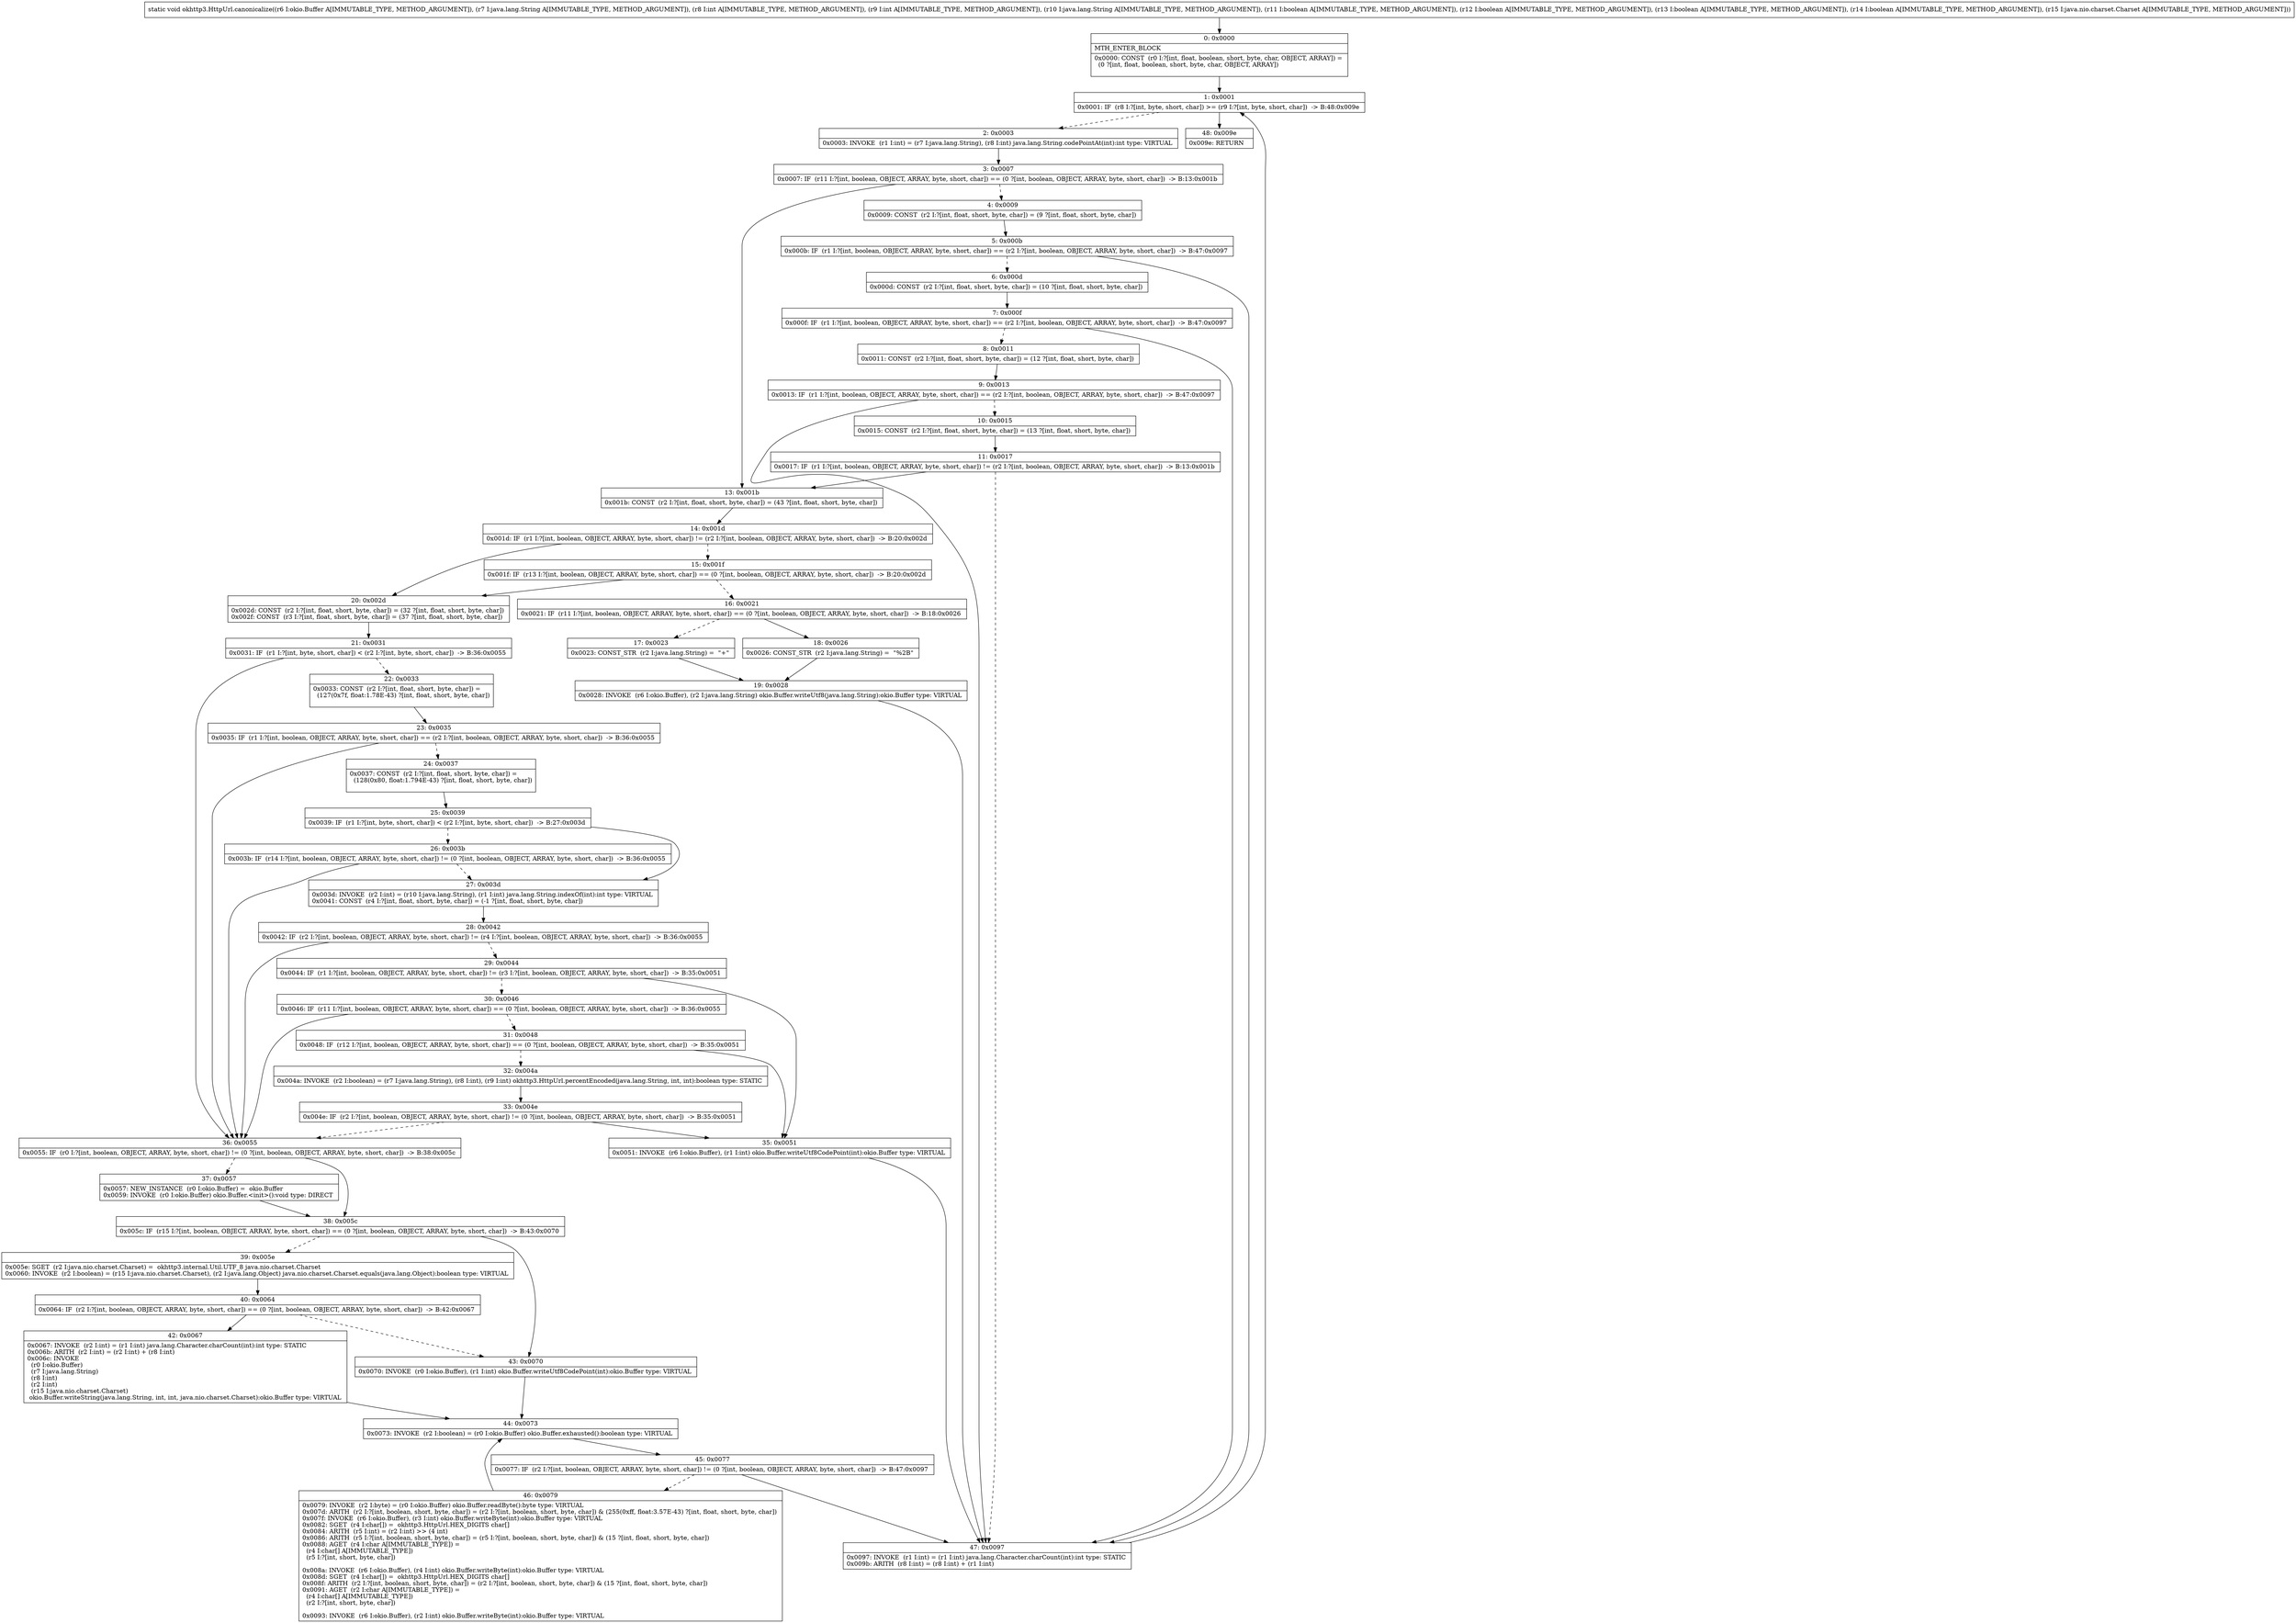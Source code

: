 digraph "CFG forokhttp3.HttpUrl.canonicalize(Lokio\/Buffer;Ljava\/lang\/String;IILjava\/lang\/String;ZZZZLjava\/nio\/charset\/Charset;)V" {
Node_0 [shape=record,label="{0\:\ 0x0000|MTH_ENTER_BLOCK\l|0x0000: CONST  (r0 I:?[int, float, boolean, short, byte, char, OBJECT, ARRAY]) = \l  (0 ?[int, float, boolean, short, byte, char, OBJECT, ARRAY])\l \l}"];
Node_1 [shape=record,label="{1\:\ 0x0001|0x0001: IF  (r8 I:?[int, byte, short, char]) \>= (r9 I:?[int, byte, short, char])  \-\> B:48:0x009e \l}"];
Node_2 [shape=record,label="{2\:\ 0x0003|0x0003: INVOKE  (r1 I:int) = (r7 I:java.lang.String), (r8 I:int) java.lang.String.codePointAt(int):int type: VIRTUAL \l}"];
Node_3 [shape=record,label="{3\:\ 0x0007|0x0007: IF  (r11 I:?[int, boolean, OBJECT, ARRAY, byte, short, char]) == (0 ?[int, boolean, OBJECT, ARRAY, byte, short, char])  \-\> B:13:0x001b \l}"];
Node_4 [shape=record,label="{4\:\ 0x0009|0x0009: CONST  (r2 I:?[int, float, short, byte, char]) = (9 ?[int, float, short, byte, char]) \l}"];
Node_5 [shape=record,label="{5\:\ 0x000b|0x000b: IF  (r1 I:?[int, boolean, OBJECT, ARRAY, byte, short, char]) == (r2 I:?[int, boolean, OBJECT, ARRAY, byte, short, char])  \-\> B:47:0x0097 \l}"];
Node_6 [shape=record,label="{6\:\ 0x000d|0x000d: CONST  (r2 I:?[int, float, short, byte, char]) = (10 ?[int, float, short, byte, char]) \l}"];
Node_7 [shape=record,label="{7\:\ 0x000f|0x000f: IF  (r1 I:?[int, boolean, OBJECT, ARRAY, byte, short, char]) == (r2 I:?[int, boolean, OBJECT, ARRAY, byte, short, char])  \-\> B:47:0x0097 \l}"];
Node_8 [shape=record,label="{8\:\ 0x0011|0x0011: CONST  (r2 I:?[int, float, short, byte, char]) = (12 ?[int, float, short, byte, char]) \l}"];
Node_9 [shape=record,label="{9\:\ 0x0013|0x0013: IF  (r1 I:?[int, boolean, OBJECT, ARRAY, byte, short, char]) == (r2 I:?[int, boolean, OBJECT, ARRAY, byte, short, char])  \-\> B:47:0x0097 \l}"];
Node_10 [shape=record,label="{10\:\ 0x0015|0x0015: CONST  (r2 I:?[int, float, short, byte, char]) = (13 ?[int, float, short, byte, char]) \l}"];
Node_11 [shape=record,label="{11\:\ 0x0017|0x0017: IF  (r1 I:?[int, boolean, OBJECT, ARRAY, byte, short, char]) != (r2 I:?[int, boolean, OBJECT, ARRAY, byte, short, char])  \-\> B:13:0x001b \l}"];
Node_13 [shape=record,label="{13\:\ 0x001b|0x001b: CONST  (r2 I:?[int, float, short, byte, char]) = (43 ?[int, float, short, byte, char]) \l}"];
Node_14 [shape=record,label="{14\:\ 0x001d|0x001d: IF  (r1 I:?[int, boolean, OBJECT, ARRAY, byte, short, char]) != (r2 I:?[int, boolean, OBJECT, ARRAY, byte, short, char])  \-\> B:20:0x002d \l}"];
Node_15 [shape=record,label="{15\:\ 0x001f|0x001f: IF  (r13 I:?[int, boolean, OBJECT, ARRAY, byte, short, char]) == (0 ?[int, boolean, OBJECT, ARRAY, byte, short, char])  \-\> B:20:0x002d \l}"];
Node_16 [shape=record,label="{16\:\ 0x0021|0x0021: IF  (r11 I:?[int, boolean, OBJECT, ARRAY, byte, short, char]) == (0 ?[int, boolean, OBJECT, ARRAY, byte, short, char])  \-\> B:18:0x0026 \l}"];
Node_17 [shape=record,label="{17\:\ 0x0023|0x0023: CONST_STR  (r2 I:java.lang.String) =  \"+\" \l}"];
Node_18 [shape=record,label="{18\:\ 0x0026|0x0026: CONST_STR  (r2 I:java.lang.String) =  \"%2B\" \l}"];
Node_19 [shape=record,label="{19\:\ 0x0028|0x0028: INVOKE  (r6 I:okio.Buffer), (r2 I:java.lang.String) okio.Buffer.writeUtf8(java.lang.String):okio.Buffer type: VIRTUAL \l}"];
Node_20 [shape=record,label="{20\:\ 0x002d|0x002d: CONST  (r2 I:?[int, float, short, byte, char]) = (32 ?[int, float, short, byte, char]) \l0x002f: CONST  (r3 I:?[int, float, short, byte, char]) = (37 ?[int, float, short, byte, char]) \l}"];
Node_21 [shape=record,label="{21\:\ 0x0031|0x0031: IF  (r1 I:?[int, byte, short, char]) \< (r2 I:?[int, byte, short, char])  \-\> B:36:0x0055 \l}"];
Node_22 [shape=record,label="{22\:\ 0x0033|0x0033: CONST  (r2 I:?[int, float, short, byte, char]) = \l  (127(0x7f, float:1.78E\-43) ?[int, float, short, byte, char])\l \l}"];
Node_23 [shape=record,label="{23\:\ 0x0035|0x0035: IF  (r1 I:?[int, boolean, OBJECT, ARRAY, byte, short, char]) == (r2 I:?[int, boolean, OBJECT, ARRAY, byte, short, char])  \-\> B:36:0x0055 \l}"];
Node_24 [shape=record,label="{24\:\ 0x0037|0x0037: CONST  (r2 I:?[int, float, short, byte, char]) = \l  (128(0x80, float:1.794E\-43) ?[int, float, short, byte, char])\l \l}"];
Node_25 [shape=record,label="{25\:\ 0x0039|0x0039: IF  (r1 I:?[int, byte, short, char]) \< (r2 I:?[int, byte, short, char])  \-\> B:27:0x003d \l}"];
Node_26 [shape=record,label="{26\:\ 0x003b|0x003b: IF  (r14 I:?[int, boolean, OBJECT, ARRAY, byte, short, char]) != (0 ?[int, boolean, OBJECT, ARRAY, byte, short, char])  \-\> B:36:0x0055 \l}"];
Node_27 [shape=record,label="{27\:\ 0x003d|0x003d: INVOKE  (r2 I:int) = (r10 I:java.lang.String), (r1 I:int) java.lang.String.indexOf(int):int type: VIRTUAL \l0x0041: CONST  (r4 I:?[int, float, short, byte, char]) = (\-1 ?[int, float, short, byte, char]) \l}"];
Node_28 [shape=record,label="{28\:\ 0x0042|0x0042: IF  (r2 I:?[int, boolean, OBJECT, ARRAY, byte, short, char]) != (r4 I:?[int, boolean, OBJECT, ARRAY, byte, short, char])  \-\> B:36:0x0055 \l}"];
Node_29 [shape=record,label="{29\:\ 0x0044|0x0044: IF  (r1 I:?[int, boolean, OBJECT, ARRAY, byte, short, char]) != (r3 I:?[int, boolean, OBJECT, ARRAY, byte, short, char])  \-\> B:35:0x0051 \l}"];
Node_30 [shape=record,label="{30\:\ 0x0046|0x0046: IF  (r11 I:?[int, boolean, OBJECT, ARRAY, byte, short, char]) == (0 ?[int, boolean, OBJECT, ARRAY, byte, short, char])  \-\> B:36:0x0055 \l}"];
Node_31 [shape=record,label="{31\:\ 0x0048|0x0048: IF  (r12 I:?[int, boolean, OBJECT, ARRAY, byte, short, char]) == (0 ?[int, boolean, OBJECT, ARRAY, byte, short, char])  \-\> B:35:0x0051 \l}"];
Node_32 [shape=record,label="{32\:\ 0x004a|0x004a: INVOKE  (r2 I:boolean) = (r7 I:java.lang.String), (r8 I:int), (r9 I:int) okhttp3.HttpUrl.percentEncoded(java.lang.String, int, int):boolean type: STATIC \l}"];
Node_33 [shape=record,label="{33\:\ 0x004e|0x004e: IF  (r2 I:?[int, boolean, OBJECT, ARRAY, byte, short, char]) != (0 ?[int, boolean, OBJECT, ARRAY, byte, short, char])  \-\> B:35:0x0051 \l}"];
Node_35 [shape=record,label="{35\:\ 0x0051|0x0051: INVOKE  (r6 I:okio.Buffer), (r1 I:int) okio.Buffer.writeUtf8CodePoint(int):okio.Buffer type: VIRTUAL \l}"];
Node_36 [shape=record,label="{36\:\ 0x0055|0x0055: IF  (r0 I:?[int, boolean, OBJECT, ARRAY, byte, short, char]) != (0 ?[int, boolean, OBJECT, ARRAY, byte, short, char])  \-\> B:38:0x005c \l}"];
Node_37 [shape=record,label="{37\:\ 0x0057|0x0057: NEW_INSTANCE  (r0 I:okio.Buffer) =  okio.Buffer \l0x0059: INVOKE  (r0 I:okio.Buffer) okio.Buffer.\<init\>():void type: DIRECT \l}"];
Node_38 [shape=record,label="{38\:\ 0x005c|0x005c: IF  (r15 I:?[int, boolean, OBJECT, ARRAY, byte, short, char]) == (0 ?[int, boolean, OBJECT, ARRAY, byte, short, char])  \-\> B:43:0x0070 \l}"];
Node_39 [shape=record,label="{39\:\ 0x005e|0x005e: SGET  (r2 I:java.nio.charset.Charset) =  okhttp3.internal.Util.UTF_8 java.nio.charset.Charset \l0x0060: INVOKE  (r2 I:boolean) = (r15 I:java.nio.charset.Charset), (r2 I:java.lang.Object) java.nio.charset.Charset.equals(java.lang.Object):boolean type: VIRTUAL \l}"];
Node_40 [shape=record,label="{40\:\ 0x0064|0x0064: IF  (r2 I:?[int, boolean, OBJECT, ARRAY, byte, short, char]) == (0 ?[int, boolean, OBJECT, ARRAY, byte, short, char])  \-\> B:42:0x0067 \l}"];
Node_42 [shape=record,label="{42\:\ 0x0067|0x0067: INVOKE  (r2 I:int) = (r1 I:int) java.lang.Character.charCount(int):int type: STATIC \l0x006b: ARITH  (r2 I:int) = (r2 I:int) + (r8 I:int) \l0x006c: INVOKE  \l  (r0 I:okio.Buffer)\l  (r7 I:java.lang.String)\l  (r8 I:int)\l  (r2 I:int)\l  (r15 I:java.nio.charset.Charset)\l okio.Buffer.writeString(java.lang.String, int, int, java.nio.charset.Charset):okio.Buffer type: VIRTUAL \l}"];
Node_43 [shape=record,label="{43\:\ 0x0070|0x0070: INVOKE  (r0 I:okio.Buffer), (r1 I:int) okio.Buffer.writeUtf8CodePoint(int):okio.Buffer type: VIRTUAL \l}"];
Node_44 [shape=record,label="{44\:\ 0x0073|0x0073: INVOKE  (r2 I:boolean) = (r0 I:okio.Buffer) okio.Buffer.exhausted():boolean type: VIRTUAL \l}"];
Node_45 [shape=record,label="{45\:\ 0x0077|0x0077: IF  (r2 I:?[int, boolean, OBJECT, ARRAY, byte, short, char]) != (0 ?[int, boolean, OBJECT, ARRAY, byte, short, char])  \-\> B:47:0x0097 \l}"];
Node_46 [shape=record,label="{46\:\ 0x0079|0x0079: INVOKE  (r2 I:byte) = (r0 I:okio.Buffer) okio.Buffer.readByte():byte type: VIRTUAL \l0x007d: ARITH  (r2 I:?[int, boolean, short, byte, char]) = (r2 I:?[int, boolean, short, byte, char]) & (255(0xff, float:3.57E\-43) ?[int, float, short, byte, char]) \l0x007f: INVOKE  (r6 I:okio.Buffer), (r3 I:int) okio.Buffer.writeByte(int):okio.Buffer type: VIRTUAL \l0x0082: SGET  (r4 I:char[]) =  okhttp3.HttpUrl.HEX_DIGITS char[] \l0x0084: ARITH  (r5 I:int) = (r2 I:int) \>\> (4 int) \l0x0086: ARITH  (r5 I:?[int, boolean, short, byte, char]) = (r5 I:?[int, boolean, short, byte, char]) & (15 ?[int, float, short, byte, char]) \l0x0088: AGET  (r4 I:char A[IMMUTABLE_TYPE]) = \l  (r4 I:char[] A[IMMUTABLE_TYPE])\l  (r5 I:?[int, short, byte, char])\l \l0x008a: INVOKE  (r6 I:okio.Buffer), (r4 I:int) okio.Buffer.writeByte(int):okio.Buffer type: VIRTUAL \l0x008d: SGET  (r4 I:char[]) =  okhttp3.HttpUrl.HEX_DIGITS char[] \l0x008f: ARITH  (r2 I:?[int, boolean, short, byte, char]) = (r2 I:?[int, boolean, short, byte, char]) & (15 ?[int, float, short, byte, char]) \l0x0091: AGET  (r2 I:char A[IMMUTABLE_TYPE]) = \l  (r4 I:char[] A[IMMUTABLE_TYPE])\l  (r2 I:?[int, short, byte, char])\l \l0x0093: INVOKE  (r6 I:okio.Buffer), (r2 I:int) okio.Buffer.writeByte(int):okio.Buffer type: VIRTUAL \l}"];
Node_47 [shape=record,label="{47\:\ 0x0097|0x0097: INVOKE  (r1 I:int) = (r1 I:int) java.lang.Character.charCount(int):int type: STATIC \l0x009b: ARITH  (r8 I:int) = (r8 I:int) + (r1 I:int) \l}"];
Node_48 [shape=record,label="{48\:\ 0x009e|0x009e: RETURN   \l}"];
MethodNode[shape=record,label="{static void okhttp3.HttpUrl.canonicalize((r6 I:okio.Buffer A[IMMUTABLE_TYPE, METHOD_ARGUMENT]), (r7 I:java.lang.String A[IMMUTABLE_TYPE, METHOD_ARGUMENT]), (r8 I:int A[IMMUTABLE_TYPE, METHOD_ARGUMENT]), (r9 I:int A[IMMUTABLE_TYPE, METHOD_ARGUMENT]), (r10 I:java.lang.String A[IMMUTABLE_TYPE, METHOD_ARGUMENT]), (r11 I:boolean A[IMMUTABLE_TYPE, METHOD_ARGUMENT]), (r12 I:boolean A[IMMUTABLE_TYPE, METHOD_ARGUMENT]), (r13 I:boolean A[IMMUTABLE_TYPE, METHOD_ARGUMENT]), (r14 I:boolean A[IMMUTABLE_TYPE, METHOD_ARGUMENT]), (r15 I:java.nio.charset.Charset A[IMMUTABLE_TYPE, METHOD_ARGUMENT])) }"];
MethodNode -> Node_0;
Node_0 -> Node_1;
Node_1 -> Node_2[style=dashed];
Node_1 -> Node_48;
Node_2 -> Node_3;
Node_3 -> Node_4[style=dashed];
Node_3 -> Node_13;
Node_4 -> Node_5;
Node_5 -> Node_6[style=dashed];
Node_5 -> Node_47;
Node_6 -> Node_7;
Node_7 -> Node_8[style=dashed];
Node_7 -> Node_47;
Node_8 -> Node_9;
Node_9 -> Node_10[style=dashed];
Node_9 -> Node_47;
Node_10 -> Node_11;
Node_11 -> Node_13;
Node_11 -> Node_47[style=dashed];
Node_13 -> Node_14;
Node_14 -> Node_15[style=dashed];
Node_14 -> Node_20;
Node_15 -> Node_16[style=dashed];
Node_15 -> Node_20;
Node_16 -> Node_17[style=dashed];
Node_16 -> Node_18;
Node_17 -> Node_19;
Node_18 -> Node_19;
Node_19 -> Node_47;
Node_20 -> Node_21;
Node_21 -> Node_22[style=dashed];
Node_21 -> Node_36;
Node_22 -> Node_23;
Node_23 -> Node_24[style=dashed];
Node_23 -> Node_36;
Node_24 -> Node_25;
Node_25 -> Node_26[style=dashed];
Node_25 -> Node_27;
Node_26 -> Node_27[style=dashed];
Node_26 -> Node_36;
Node_27 -> Node_28;
Node_28 -> Node_29[style=dashed];
Node_28 -> Node_36;
Node_29 -> Node_30[style=dashed];
Node_29 -> Node_35;
Node_30 -> Node_31[style=dashed];
Node_30 -> Node_36;
Node_31 -> Node_32[style=dashed];
Node_31 -> Node_35;
Node_32 -> Node_33;
Node_33 -> Node_35;
Node_33 -> Node_36[style=dashed];
Node_35 -> Node_47;
Node_36 -> Node_37[style=dashed];
Node_36 -> Node_38;
Node_37 -> Node_38;
Node_38 -> Node_39[style=dashed];
Node_38 -> Node_43;
Node_39 -> Node_40;
Node_40 -> Node_42;
Node_40 -> Node_43[style=dashed];
Node_42 -> Node_44;
Node_43 -> Node_44;
Node_44 -> Node_45;
Node_45 -> Node_46[style=dashed];
Node_45 -> Node_47;
Node_46 -> Node_44;
Node_47 -> Node_1;
}

